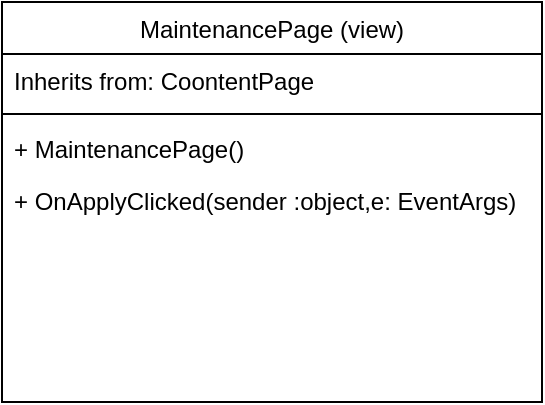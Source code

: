 <mxfile version="26.2.14">
  <diagram name="Page-1" id="SvlJicINO6k2DyrOnxwH">
    <mxGraphModel dx="1796" dy="1007" grid="1" gridSize="10" guides="1" tooltips="1" connect="1" arrows="1" fold="1" page="1" pageScale="1" pageWidth="827" pageHeight="1169" math="0" shadow="0">
      <root>
        <mxCell id="0" />
        <mxCell id="1" parent="0" />
        <mxCell id="KhWqKAluOyD6rn1poEse-1" value="MaintenancePage (view)" style="swimlane;fontStyle=0;align=center;verticalAlign=top;childLayout=stackLayout;horizontal=1;startSize=26;horizontalStack=0;resizeParent=1;resizeLast=0;collapsible=1;marginBottom=0;rounded=0;shadow=0;strokeWidth=1;" vertex="1" parent="1">
          <mxGeometry x="280" y="240" width="270" height="200" as="geometry">
            <mxRectangle x="340" y="380" width="170" height="26" as="alternateBounds" />
          </mxGeometry>
        </mxCell>
        <mxCell id="KhWqKAluOyD6rn1poEse-2" value="Inherits from: CoontentPage" style="text;align=left;verticalAlign=top;spacingLeft=4;spacingRight=4;overflow=hidden;rotatable=0;points=[[0,0.5],[1,0.5]];portConstraint=eastwest;" vertex="1" parent="KhWqKAluOyD6rn1poEse-1">
          <mxGeometry y="26" width="270" height="26" as="geometry" />
        </mxCell>
        <mxCell id="KhWqKAluOyD6rn1poEse-7" value="" style="line;html=1;strokeWidth=1;align=left;verticalAlign=middle;spacingTop=-1;spacingLeft=3;spacingRight=3;rotatable=0;labelPosition=right;points=[];portConstraint=eastwest;" vertex="1" parent="KhWqKAluOyD6rn1poEse-1">
          <mxGeometry y="52" width="270" height="8" as="geometry" />
        </mxCell>
        <mxCell id="KhWqKAluOyD6rn1poEse-8" value="+ MaintenancePage()" style="text;align=left;verticalAlign=top;spacingLeft=4;spacingRight=4;overflow=hidden;rotatable=0;points=[[0,0.5],[1,0.5]];portConstraint=eastwest;" vertex="1" parent="KhWqKAluOyD6rn1poEse-1">
          <mxGeometry y="60" width="270" height="26" as="geometry" />
        </mxCell>
        <mxCell id="KhWqKAluOyD6rn1poEse-9" value="+ OnApplyClicked(sender :object,e: EventArgs)" style="text;align=left;verticalAlign=top;spacingLeft=4;spacingRight=4;overflow=hidden;rotatable=0;points=[[0,0.5],[1,0.5]];portConstraint=eastwest;" vertex="1" parent="KhWqKAluOyD6rn1poEse-1">
          <mxGeometry y="86" width="270" height="54" as="geometry" />
        </mxCell>
      </root>
    </mxGraphModel>
  </diagram>
</mxfile>
